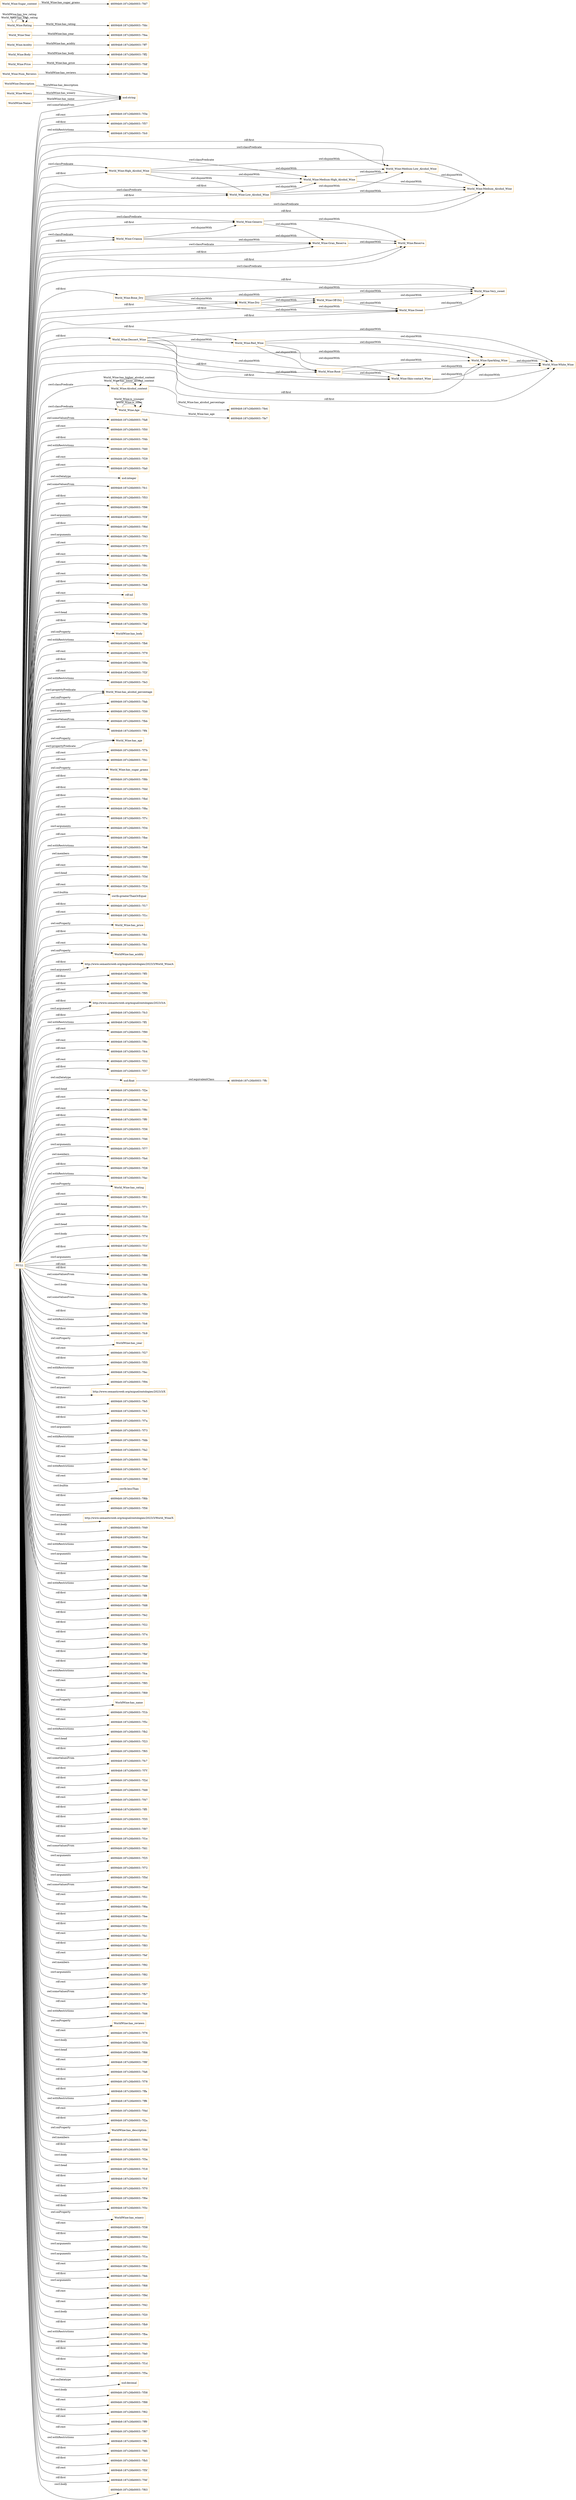 digraph ar2dtool_diagram { 
rankdir=LR;
size="1501"
node [shape = rectangle, color="orange"]; "World_Wine:Medium_Alcohol_Wine" "World_Wine:Medium-High_Alcohol_Wine" "World_Wine:Low_Alcohol_Wine" "World_Wine:Num_Reviews" "World_Wine:Price" "World_Wine:Generic" "World_Wine:Medium-Low_Alcohol_Wine" "World_Wine:High_Alcohol_Wine" "World_Wine:Very_sweet" "World_Wine:Body" "World_Wine:Sweet" "World_Wine:White_Wine" "World_Wine:Acidity" "World_Wine:Year" "World_Wine:Rating" "World_Wine:Skin-contact_Wine" "World_Wine:Sugar_content" "World_Wine:Bone_Dry" "World_Wine:Rosé" "WorldWine:Description" "World_Wine:Gran_Reserva" "World_Wine:Off-Dry" "World_Wine:Dry" "World_Wine:Dessert_Wine" "World_Wine:Crianza" "World_Wine:Reserva" "World_Wine:Alcohol_content" "World_Wine:Winery" "World_Wine:Age" "World_Wine:Red_Wine" "WorldWine:Name" "World_Wine:Sparkling_Wine" ; /*classes style*/
	"World_Wine:Skin-contact_Wine" -> "World_Wine:White_Wine" [ label = "owl:disjointWith" ];
	"World_Wine:Skin-contact_Wine" -> "World_Wine:Sparkling_Wine" [ label = "owl:disjointWith" ];
	"World_Wine:Red_Wine" -> "World_Wine:White_Wine" [ label = "owl:disjointWith" ];
	"World_Wine:Red_Wine" -> "World_Wine:Sparkling_Wine" [ label = "owl:disjointWith" ];
	"World_Wine:Red_Wine" -> "World_Wine:Skin-contact_Wine" [ label = "owl:disjointWith" ];
	"World_Wine:Red_Wine" -> "World_Wine:Rosé" [ label = "owl:disjointWith" ];
	"World_Wine:Dessert_Wine" -> "World_Wine:Rosé" [ label = "owl:disjointWith" ];
	"World_Wine:Dessert_Wine" -> "World_Wine:Sparkling_Wine" [ label = "owl:disjointWith" ];
	"World_Wine:Dessert_Wine" -> "World_Wine:Skin-contact_Wine" [ label = "owl:disjointWith" ];
	"World_Wine:Dessert_Wine" -> "World_Wine:White_Wine" [ label = "owl:disjointWith" ];
	"World_Wine:Dessert_Wine" -> "World_Wine:Red_Wine" [ label = "owl:disjointWith" ];
	"World_Wine:Crianza" -> "World_Wine:Reserva" [ label = "owl:disjointWith" ];
	"World_Wine:Crianza" -> "World_Wine:Gran_Reserva" [ label = "owl:disjointWith" ];
	"World_Wine:Crianza" -> "World_Wine:Generic" [ label = "owl:disjointWith" ];
	"World_Wine:Rosé" -> "World_Wine:White_Wine" [ label = "owl:disjointWith" ];
	"World_Wine:Rosé" -> "World_Wine:Sparkling_Wine" [ label = "owl:disjointWith" ];
	"World_Wine:Rosé" -> "World_Wine:Skin-contact_Wine" [ label = "owl:disjointWith" ];
	"World_Wine:Medium-High_Alcohol_Wine" -> "World_Wine:Medium_Alcohol_Wine" [ label = "owl:disjointWith" ];
	"World_Wine:Medium-High_Alcohol_Wine" -> "World_Wine:Medium-Low_Alcohol_Wine" [ label = "owl:disjointWith" ];
	"NULL" -> "46094b9:187c26b0003:-7fa8" [ label = "owl:someValuesFrom" ];
	"NULL" -> "46094b9:187c26b0003:-7f50" [ label = "rdf:rest" ];
	"NULL" -> "46094b9:187c26b0003:-7f4b" [ label = "rdf:first" ];
	"NULL" -> "46094b9:187c26b0003:-7fd0" [ label = "owl:withRestrictions" ];
	"NULL" -> "46094b9:187c26b0003:-7f29" [ label = "rdf:rest" ];
	"NULL" -> "46094b9:187c26b0003:-7fa0" [ label = "rdf:rest" ];
	"NULL" -> "xsd:integer" [ label = "owl:onDatatype" ];
	"NULL" -> "46094b9:187c26b0003:-7fc1" [ label = "owl:someValuesFrom" ];
	"NULL" -> "46094b9:187c26b0003:-7f53" [ label = "rdf:first" ];
	"NULL" -> "46094b9:187c26b0003:-7f96" [ label = "rdf:rest" ];
	"NULL" -> "46094b9:187c26b0003:-7f3f" [ label = "swrl:arguments" ];
	"NULL" -> "46094b9:187c26b0003:-7f6d" [ label = "rdf:first" ];
	"NULL" -> "46094b9:187c26b0003:-7f43" [ label = "swrl:arguments" ];
	"NULL" -> "46094b9:187c26b0003:-7f75" [ label = "rdf:rest" ];
	"NULL" -> "World_Wine:Generic" [ label = "swrl:classPredicate" ];
	"NULL" -> "46094b9:187c26b0003:-7f8e" [ label = "rdf:rest" ];
	"NULL" -> "World_Wine:Red_Wine" [ label = "rdf:first" ];
	"NULL" -> "46094b9:187c26b0003:-7f91" [ label = "rdf:rest" ];
	"NULL" -> "46094b9:187c26b0003:-7f54" [ label = "rdf:rest" ];
	"NULL" -> "46094b9:187c26b0003:-7fe8" [ label = "rdf:first" ];
	"NULL" -> "rdf:nil" [ label = "rdf:rest" ];
	"NULL" -> "46094b9:187c26b0003:-7f33" [ label = "rdf:rest" ];
	"NULL" -> "46094b9:187c26b0003:-7f5b" [ label = "swrl:head" ];
	"NULL" -> "World_Wine:Crianza" [ label = "rdf:first" ];
	"NULL" -> "46094b9:187c26b0003:-7faf" [ label = "rdf:first" ];
	"NULL" -> "WorldWine:has_body" [ label = "owl:onProperty" ];
	"NULL" -> "46094b9:187c26b0003:-7fb6" [ label = "owl:withRestrictions" ];
	"NULL" -> "46094b9:187c26b0003:-7f79" [ label = "rdf:rest" ];
	"NULL" -> "46094b9:187c26b0003:-7f5e" [ label = "rdf:first" ];
	"NULL" -> "46094b9:187c26b0003:-7f2f" [ label = "rdf:rest" ];
	"NULL" -> "46094b9:187c26b0003:-7fe3" [ label = "owl:withRestrictions" ];
	"NULL" -> "World_Wine:has_alcohol_percentage" [ label = "swrl:propertyPredicate" ];
	"NULL" -> "46094b9:187c26b0003:-7fab" [ label = "rdf:first" ];
	"NULL" -> "46094b9:187c26b0003:-7f30" [ label = "swrl:arguments" ];
	"NULL" -> "World_Wine:Medium-High_Alcohol_Wine" [ label = "rdf:first" ];
	"NULL" -> "46094b9:187c26b0003:-7fbb" [ label = "owl:someValuesFrom" ];
	"NULL" -> "46094b9:187c26b0003:-7ff4" [ label = "rdf:rest" ];
	"NULL" -> "World_Wine:has_age" [ label = "owl:onProperty" ];
	"NULL" -> "46094b9:187c26b0003:-7f7b" [ label = "rdf:rest" ];
	"NULL" -> "World_Wine:White_Wine" [ label = "rdf:first" ];
	"NULL" -> "46094b9:187c26b0003:-7f41" [ label = "rdf:rest" ];
	"NULL" -> "World_Wine:has_sugar_grams" [ label = "owl:onProperty" ];
	"NULL" -> "46094b9:187c26b0003:-7f8b" [ label = "rdf:first" ];
	"NULL" -> "46094b9:187c26b0003:-7fdd" [ label = "rdf:first" ];
	"NULL" -> "46094b9:187c26b0003:-7fbd" [ label = "rdf:first" ];
	"NULL" -> "46094b9:187c26b0003:-7f8a" [ label = "rdf:rest" ];
	"NULL" -> "46094b9:187c26b0003:-7f7c" [ label = "rdf:first" ];
	"NULL" -> "46094b9:187c26b0003:-7f34" [ label = "swrl:arguments" ];
	"NULL" -> "46094b9:187c26b0003:-7fbe" [ label = "rdf:rest" ];
	"NULL" -> "46094b9:187c26b0003:-7fe6" [ label = "owl:withRestrictions" ];
	"NULL" -> "World_Wine:Sweet" [ label = "rdf:first" ];
	"NULL" -> "46094b9:187c26b0003:-7f99" [ label = "owl:members" ];
	"NULL" -> "46094b9:187c26b0003:-7f45" [ label = "rdf:rest" ];
	"NULL" -> "46094b9:187c26b0003:-7f3d" [ label = "swrl:head" ];
	"NULL" -> "46094b9:187c26b0003:-7f24" [ label = "rdf:rest" ];
	"NULL" -> "swrlb:greaterThanOrEqual" [ label = "swrl:builtin" ];
	"NULL" -> "World_Wine:Low_Alcohol_Wine" [ label = "swrl:classPredicate" ];
	"NULL" -> "World_Wine:Bone_Dry" [ label = "rdf:first" ];
	"NULL" -> "46094b9:187c26b0003:-7f17" [ label = "rdf:first" ];
	"NULL" -> "46094b9:187c26b0003:-7f1c" [ label = "rdf:rest" ];
	"NULL" -> "World_Wine:Generic" [ label = "rdf:first" ];
	"NULL" -> "World_Wine:has_price" [ label = "owl:onProperty" ];
	"NULL" -> "46094b9:187c26b0003:-7fb1" [ label = "rdf:first" ];
	"NULL" -> "46094b9:187c26b0003:-7fe1" [ label = "rdf:rest" ];
	"NULL" -> "WorldWine:has_acidity" [ label = "owl:onProperty" ];
	"NULL" -> "http://www.semanticweb.org/miguel/ontologies/2023/3/World_Wine/A" [ label = "rdf:first" ];
	"NULL" -> "46094b9:187c26b0003:-7ff3" [ label = "rdf:first" ];
	"NULL" -> "46094b9:187c26b0003:-7fda" [ label = "rdf:first" ];
	"NULL" -> "46094b9:187c26b0003:-7f95" [ label = "rdf:rest" ];
	"NULL" -> "http://www.semanticweb.org/miguel/ontologies/2023/3/A" [ label = "rdf:first" ];
	"NULL" -> "46094b9:187c26b0003:-7fc3" [ label = "rdf:first" ];
	"NULL" -> "46094b9:187c26b0003:-7ff1" [ label = "owl:withRestrictions" ];
	"NULL" -> "46094b9:187c26b0003:-7f90" [ label = "rdf:rest" ];
	"NULL" -> "46094b9:187c26b0003:-7f6c" [ label = "rdf:rest" ];
	"NULL" -> "World_Wine:Age" [ label = "swrl:classPredicate" ];
	"NULL" -> "46094b9:187c26b0003:-7fc4" [ label = "rdf:rest" ];
	"NULL" -> "46094b9:187c26b0003:-7f32" [ label = "rdf:rest" ];
	"NULL" -> "World_Wine:Alcohol_content" [ label = "swrl:classPredicate" ];
	"NULL" -> "xsd:string" [ label = "owl:someValuesFrom" ];
	"NULL" -> "46094b9:187c26b0003:-7fa3" [ label = "rdf:rest" ];
	"NULL" -> "46094b9:187c26b0003:-7f9c" [ label = "rdf:rest" ];
	"NULL" -> "46094b9:187c26b0003:-7ff0" [ label = "rdf:first" ];
	"NULL" -> "46094b9:187c26b0003:-7f36" [ label = "rdf:rest" ];
	"NULL" -> "46094b9:187c26b0003:-7f46" [ label = "rdf:first" ];
	"NULL" -> "46094b9:187c26b0003:-7f77" [ label = "swrl:arguments" ];
	"NULL" -> "46094b9:187c26b0003:-7fa4" [ label = "owl:members" ];
	"NULL" -> "46094b9:187c26b0003:-7f26" [ label = "rdf:first" ];
	"NULL" -> "46094b9:187c26b0003:-7fac" [ label = "owl:withRestrictions" ];
	"NULL" -> "World_Wine:Medium_Alcohol_Wine" [ label = "swrl:classPredicate" ];
	"NULL" -> "World_Wine:has_rating" [ label = "owl:onProperty" ];
	"NULL" -> "46094b9:187c26b0003:-7f61" [ label = "rdf:rest" ];
	"NULL" -> "46094b9:187c26b0003:-7f71" [ label = "swrl:head" ];
	"NULL" -> "World_Wine:Reserva" [ label = "rdf:first" ];
	"NULL" -> "World_Wine:has_alcohol_percentage" [ label = "owl:onProperty" ];
	"NULL" -> "46094b9:187c26b0003:-7f19" [ label = "rdf:rest" ];
	"NULL" -> "46094b9:187c26b0003:-7f4c" [ label = "swrl:head" ];
	"NULL" -> "46094b9:187c26b0003:-7f7d" [ label = "swrl:body" ];
	"NULL" -> "46094b9:187c26b0003:-7f1f" [ label = "rdf:first" ];
	"NULL" -> "46094b9:187c26b0003:-7f86" [ label = "swrl:arguments" ];
	"NULL" -> "46094b9:187c26b0003:-7f81" [ label = "rdf:rest" ];
	"NULL" -> "46094b9:187c26b0003:-7f89" [ label = "rdf:first" ];
	"NULL" -> "46094b9:187c26b0003:-7fcb" [ label = "owl:someValuesFrom" ];
	"NULL" -> "46094b9:187c26b0003:-7f8c" [ label = "swrl:body" ];
	"NULL" -> "46094b9:187c26b0003:-7fb3" [ label = "owl:someValuesFrom" ];
	"NULL" -> "46094b9:187c26b0003:-7f39" [ label = "rdf:first" ];
	"NULL" -> "46094b9:187c26b0003:-7fc6" [ label = "owl:withRestrictions" ];
	"NULL" -> "46094b9:187c26b0003:-7fc9" [ label = "rdf:first" ];
	"NULL" -> "WorldWine:has_year" [ label = "owl:onProperty" ];
	"NULL" -> "46094b9:187c26b0003:-7f27" [ label = "rdf:rest" ];
	"NULL" -> "46094b9:187c26b0003:-7f55" [ label = "rdf:first" ];
	"NULL" -> "46094b9:187c26b0003:-7fec" [ label = "owl:withRestrictions" ];
	"NULL" -> "46094b9:187c26b0003:-7f94" [ label = "rdf:rest" ];
	"NULL" -> "World_Wine:High_Alcohol_Wine" [ label = "rdf:first" ];
	"NULL" -> "http://www.semanticweb.org/miguel/ontologies/2023/3/X" [ label = "swrl:argument1" ];
	"NULL" -> "World_Wine:Medium-Low_Alcohol_Wine" [ label = "rdf:first" ];
	"NULL" -> "46094b9:187c26b0003:-7fe5" [ label = "rdf:first" ];
	"NULL" -> "46094b9:187c26b0003:-7fc5" [ label = "rdf:first" ];
	"NULL" -> "World_Wine:Medium-High_Alcohol_Wine" [ label = "swrl:classPredicate" ];
	"NULL" -> "46094b9:187c26b0003:-7f7a" [ label = "rdf:first" ];
	"NULL" -> "46094b9:187c26b0003:-7f73" [ label = "swrl:arguments" ];
	"NULL" -> "46094b9:187c26b0003:-7fdb" [ label = "owl:withRestrictions" ];
	"NULL" -> "46094b9:187c26b0003:-7fa2" [ label = "rdf:rest" ];
	"NULL" -> "46094b9:187c26b0003:-7f9b" [ label = "rdf:rest" ];
	"NULL" -> "46094b9:187c26b0003:-7fa7" [ label = "owl:withRestrictions" ];
	"NULL" -> "46094b9:187c26b0003:-7f98" [ label = "rdf:rest" ];
	"NULL" -> "swrlb:lessThan" [ label = "swrl:builtin" ];
	"NULL" -> "46094b9:187c26b0003:-7f6b" [ label = "rdf:first" ];
	"NULL" -> "World_Wine:Dry" [ label = "rdf:first" ];
	"NULL" -> "46094b9:187c26b0003:-7f56" [ label = "rdf:rest" ];
	"NULL" -> "http://www.semanticweb.org/miguel/ontologies/2023/3/World_Wine/X" [ label = "swrl:argument1" ];
	"NULL" -> "World_Wine:Dessert_Wine" [ label = "rdf:first" ];
	"NULL" -> "46094b9:187c26b0003:-7f49" [ label = "swrl:body" ];
	"NULL" -> "46094b9:187c26b0003:-7fcd" [ label = "rdf:first" ];
	"NULL" -> "46094b9:187c26b0003:-7fde" [ label = "owl:withRestrictions" ];
	"NULL" -> "46094b9:187c26b0003:-7f4e" [ label = "swrl:arguments" ];
	"NULL" -> "46094b9:187c26b0003:-7f80" [ label = "swrl:head" ];
	"NULL" -> "46094b9:187c26b0003:-7f48" [ label = "rdf:first" ];
	"NULL" -> "46094b9:187c26b0003:-7fe9" [ label = "owl:withRestrictions" ];
	"NULL" -> "46094b9:187c26b0003:-7ff8" [ label = "rdf:first" ];
	"NULL" -> "46094b9:187c26b0003:-7fd8" [ label = "rdf:first" ];
	"NULL" -> "46094b9:187c26b0003:-7fe2" [ label = "rdf:first" ];
	"NULL" -> "World_Wine:Low_Alcohol_Wine" [ label = "rdf:first" ];
	"NULL" -> "46094b9:187c26b0003:-7f22" [ label = "rdf:first" ];
	"NULL" -> "46094b9:187c26b0003:-7f74" [ label = "rdf:first" ];
	"NULL" -> "46094b9:187c26b0003:-7fb0" [ label = "rdf:rest" ];
	"NULL" -> "46094b9:187c26b0003:-7fbf" [ label = "rdf:first" ];
	"NULL" -> "46094b9:187c26b0003:-7f60" [ label = "rdf:first" ];
	"NULL" -> "World_Wine:High_Alcohol_Wine" [ label = "swrl:classPredicate" ];
	"NULL" -> "46094b9:187c26b0003:-7fca" [ label = "owl:withRestrictions" ];
	"NULL" -> "46094b9:187c26b0003:-7f85" [ label = "rdf:rest" ];
	"NULL" -> "World_Wine:Medium_Alcohol_Wine" [ label = "rdf:first" ];
	"NULL" -> "World_Wine:has_age" [ label = "swrl:propertyPredicate" ];
	"NULL" -> "46094b9:187c26b0003:-7f69" [ label = "rdf:first" ];
	"NULL" -> "WorldWine:has_name" [ label = "owl:onProperty" ];
	"NULL" -> "46094b9:187c26b0003:-7f1b" [ label = "rdf:first" ];
	"NULL" -> "46094b9:187c26b0003:-7f5c" [ label = "rdf:rest" ];
	"NULL" -> "World_Wine:Skin-contact_Wine" [ label = "rdf:first" ];
	"NULL" -> "World_Wine:Sparkling_Wine" [ label = "rdf:first" ];
	"NULL" -> "46094b9:187c26b0003:-7fb2" [ label = "owl:withRestrictions" ];
	"NULL" -> "46094b9:187c26b0003:-7f23" [ label = "swrl:head" ];
	"NULL" -> "46094b9:187c26b0003:-7f65" [ label = "rdf:first" ];
	"NULL" -> "46094b9:187c26b0003:-7fc7" [ label = "owl:someValuesFrom" ];
	"NULL" -> "46094b9:187c26b0003:-7f7f" [ label = "rdf:first" ];
	"NULL" -> "46094b9:187c26b0003:-7f2d" [ label = "rdf:first" ];
	"NULL" -> "46094b9:187c26b0003:-7fd9" [ label = "rdf:rest" ];
	"NULL" -> "46094b9:187c26b0003:-7f47" [ label = "rdf:rest" ];
	"NULL" -> "World_Wine:Gran_Reserva" [ label = "rdf:first" ];
	"NULL" -> "World_Wine:Medium-Low_Alcohol_Wine" [ label = "swrl:classPredicate" ];
	"NULL" -> "46094b9:187c26b0003:-7ff5" [ label = "rdf:first" ];
	"NULL" -> "46094b9:187c26b0003:-7f35" [ label = "rdf:first" ];
	"NULL" -> "46094b9:187c26b0003:-7f87" [ label = "rdf:first" ];
	"NULL" -> "46094b9:187c26b0003:-7f1e" [ label = "rdf:rest" ];
	"NULL" -> "46094b9:187c26b0003:-7fd1" [ label = "owl:someValuesFrom" ];
	"NULL" -> "46094b9:187c26b0003:-7f25" [ label = "swrl:arguments" ];
	"NULL" -> "46094b9:187c26b0003:-7f72" [ label = "rdf:rest" ];
	"NULL" -> "46094b9:187c26b0003:-7f5d" [ label = "swrl:arguments" ];
	"NULL" -> "46094b9:187c26b0003:-7fad" [ label = "owl:someValuesFrom" ];
	"NULL" -> "46094b9:187c26b0003:-7f51" [ label = "rdf:rest" ];
	"NULL" -> "46094b9:187c26b0003:-7f6a" [ label = "rdf:rest" ];
	"NULL" -> "World_Wine:Gran_Reserva" [ label = "swrl:classPredicate" ];
	"NULL" -> "46094b9:187c26b0003:-7fee" [ label = "rdf:first" ];
	"NULL" -> "46094b9:187c26b0003:-7f31" [ label = "rdf:first" ];
	"NULL" -> "46094b9:187c26b0003:-7fa1" [ label = "rdf:rest" ];
	"NULL" -> "46094b9:187c26b0003:-7f83" [ label = "rdf:first" ];
	"NULL" -> "World_Wine:Rosé" [ label = "rdf:first" ];
	"NULL" -> "46094b9:187c26b0003:-7fef" [ label = "rdf:rest" ];
	"NULL" -> "46094b9:187c26b0003:-7f92" [ label = "owl:members" ];
	"NULL" -> "46094b9:187c26b0003:-7f82" [ label = "swrl:arguments" ];
	"NULL" -> "46094b9:187c26b0003:-7f97" [ label = "rdf:rest" ];
	"NULL" -> "46094b9:187c26b0003:-7fb7" [ label = "owl:someValuesFrom" ];
	"NULL" -> "46094b9:187c26b0003:-7fce" [ label = "rdf:rest" ];
	"NULL" -> "46094b9:187c26b0003:-7fd6" [ label = "owl:withRestrictions" ];
	"NULL" -> "WorldWine:has_reviews" [ label = "owl:onProperty" ];
	"NULL" -> "46094b9:187c26b0003:-7f76" [ label = "rdf:rest" ];
	"NULL" -> "46094b9:187c26b0003:-7f2b" [ label = "swrl:body" ];
	"NULL" -> "46094b9:187c26b0003:-7f66" [ label = "swrl:head" ];
	"NULL" -> "46094b9:187c26b0003:-7f8f" [ label = "rdf:rest" ];
	"NULL" -> "46094b9:187c26b0003:-7fa6" [ label = "rdf:first" ];
	"NULL" -> "46094b9:187c26b0003:-7f78" [ label = "rdf:first" ];
	"NULL" -> "46094b9:187c26b0003:-7ffa" [ label = "rdf:first" ];
	"NULL" -> "46094b9:187c26b0003:-7ff6" [ label = "owl:withRestrictions" ];
	"NULL" -> "http://www.semanticweb.org/miguel/ontologies/2023/3/World_Wine/A" [ label = "swrl:argument2" ];
	"NULL" -> "46094b9:187c26b0003:-7f4d" [ label = "rdf:rest" ];
	"NULL" -> "46094b9:187c26b0003:-7f2a" [ label = "rdf:first" ];
	"NULL" -> "WorldWine:has_description" [ label = "owl:onProperty" ];
	"NULL" -> "46094b9:187c26b0003:-7f9e" [ label = "owl:members" ];
	"NULL" -> "46094b9:187c26b0003:-7f28" [ label = "rdf:first" ];
	"NULL" -> "46094b9:187c26b0003:-7f3a" [ label = "swrl:body" ];
	"NULL" -> "46094b9:187c26b0003:-7f18" [ label = "swrl:head" ];
	"NULL" -> "46094b9:187c26b0003:-7fcf" [ label = "rdf:first" ];
	"NULL" -> "46094b9:187c26b0003:-7f70" [ label = "rdf:first" ];
	"NULL" -> "46094b9:187c26b0003:-7f6e" [ label = "swrl:body" ];
	"NULL" -> "46094b9:187c26b0003:-7f3c" [ label = "rdf:first" ];
	"NULL" -> "WorldWine:has_winery" [ label = "owl:onProperty" ];
	"NULL" -> "http://www.semanticweb.org/miguel/ontologies/2023/3/A" [ label = "swrl:argument2" ];
	"NULL" -> "46094b9:187c26b0003:-7f38" [ label = "rdf:rest" ];
	"NULL" -> "46094b9:187c26b0003:-7f44" [ label = "rdf:first" ];
	"NULL" -> "World_Wine:Crianza" [ label = "swrl:classPredicate" ];
	"NULL" -> "46094b9:187c26b0003:-7f52" [ label = "swrl:arguments" ];
	"NULL" -> "46094b9:187c26b0003:-7f1a" [ label = "swrl:arguments" ];
	"NULL" -> "46094b9:187c26b0003:-7f84" [ label = "rdf:rest" ];
	"NULL" -> "46094b9:187c26b0003:-7feb" [ label = "rdf:first" ];
	"NULL" -> "46094b9:187c26b0003:-7f68" [ label = "swrl:arguments" ];
	"NULL" -> "46094b9:187c26b0003:-7f9d" [ label = "rdf:rest" ];
	"NULL" -> "46094b9:187c26b0003:-7f42" [ label = "rdf:rest" ];
	"NULL" -> "46094b9:187c26b0003:-7f20" [ label = "swrl:body" ];
	"NULL" -> "46094b9:187c26b0003:-7fb9" [ label = "rdf:first" ];
	"NULL" -> "46094b9:187c26b0003:-7fba" [ label = "owl:withRestrictions" ];
	"NULL" -> "46094b9:187c26b0003:-7f40" [ label = "rdf:first" ];
	"NULL" -> "46094b9:187c26b0003:-7fe0" [ label = "rdf:first" ];
	"NULL" -> "World_Wine:Very_sweet" [ label = "rdf:first" ];
	"NULL" -> "46094b9:187c26b0003:-7f1d" [ label = "rdf:first" ];
	"NULL" -> "World_Wine:Reserva" [ label = "swrl:classPredicate" ];
	"NULL" -> "46094b9:187c26b0003:-7f5a" [ label = "rdf:first" ];
	"NULL" -> "xsd:decimal" [ label = "owl:onDatatype" ];
	"NULL" -> "46094b9:187c26b0003:-7f58" [ label = "swrl:body" ];
	"NULL" -> "46094b9:187c26b0003:-7f88" [ label = "rdf:rest" ];
	"NULL" -> "46094b9:187c26b0003:-7f62" [ label = "rdf:first" ];
	"NULL" -> "46094b9:187c26b0003:-7ff9" [ label = "rdf:rest" ];
	"NULL" -> "46094b9:187c26b0003:-7f67" [ label = "rdf:rest" ];
	"NULL" -> "46094b9:187c26b0003:-7ffb" [ label = "owl:withRestrictions" ];
	"NULL" -> "46094b9:187c26b0003:-7fd5" [ label = "rdf:first" ];
	"NULL" -> "46094b9:187c26b0003:-7fb5" [ label = "rdf:first" ];
	"NULL" -> "46094b9:187c26b0003:-7f5f" [ label = "rdf:rest" ];
	"NULL" -> "46094b9:187c26b0003:-7f4f" [ label = "rdf:first" ];
	"NULL" -> "46094b9:187c26b0003:-7f63" [ label = "swrl:body" ];
	"NULL" -> "World_Wine:Off-Dry" [ label = "rdf:first" ];
	"NULL" -> "46094b9:187c26b0003:-7f3e" [ label = "rdf:rest" ];
	"NULL" -> "46094b9:187c26b0003:-7f57" [ label = "rdf:first" ];
	"NULL" -> "46094b9:187c26b0003:-7fc0" [ label = "owl:withRestrictions" ];
	"NULL" -> "46094b9:187c26b0003:-7f37" [ label = "rdf:first" ];
	"NULL" -> "xsd:float" [ label = "owl:onDatatype" ];
	"NULL" -> "46094b9:187c26b0003:-7f2e" [ label = "swrl:head" ];
	"World_Wine:Generic" -> "World_Wine:Reserva" [ label = "owl:disjointWith" ];
	"World_Wine:Generic" -> "World_Wine:Gran_Reserva" [ label = "owl:disjointWith" ];
	"World_Wine:Sweet" -> "World_Wine:Very_sweet" [ label = "owl:disjointWith" ];
	"World_Wine:Sparkling_Wine" -> "World_Wine:White_Wine" [ label = "owl:disjointWith" ];
	"World_Wine:Medium-Low_Alcohol_Wine" -> "World_Wine:Medium_Alcohol_Wine" [ label = "owl:disjointWith" ];
	"World_Wine:Gran_Reserva" -> "World_Wine:Reserva" [ label = "owl:disjointWith" ];
	"World_Wine:Low_Alcohol_Wine" -> "World_Wine:Medium_Alcohol_Wine" [ label = "owl:disjointWith" ];
	"World_Wine:Low_Alcohol_Wine" -> "World_Wine:Medium-Low_Alcohol_Wine" [ label = "owl:disjointWith" ];
	"World_Wine:Low_Alcohol_Wine" -> "World_Wine:Medium-High_Alcohol_Wine" [ label = "owl:disjointWith" ];
	"World_Wine:Dry" -> "World_Wine:Very_sweet" [ label = "owl:disjointWith" ];
	"World_Wine:Dry" -> "World_Wine:Sweet" [ label = "owl:disjointWith" ];
	"World_Wine:Dry" -> "World_Wine:Off-Dry" [ label = "owl:disjointWith" ];
	"World_Wine:Bone_Dry" -> "World_Wine:Very_sweet" [ label = "owl:disjointWith" ];
	"World_Wine:Bone_Dry" -> "World_Wine:Sweet" [ label = "owl:disjointWith" ];
	"World_Wine:Bone_Dry" -> "World_Wine:Off-Dry" [ label = "owl:disjointWith" ];
	"World_Wine:Bone_Dry" -> "World_Wine:Dry" [ label = "owl:disjointWith" ];
	"World_Wine:Off-Dry" -> "World_Wine:Very_sweet" [ label = "owl:disjointWith" ];
	"World_Wine:Off-Dry" -> "World_Wine:Sweet" [ label = "owl:disjointWith" ];
	"World_Wine:High_Alcohol_Wine" -> "World_Wine:Medium_Alcohol_Wine" [ label = "owl:disjointWith" ];
	"World_Wine:High_Alcohol_Wine" -> "World_Wine:Medium-Low_Alcohol_Wine" [ label = "owl:disjointWith" ];
	"World_Wine:High_Alcohol_Wine" -> "World_Wine:Medium-High_Alcohol_Wine" [ label = "owl:disjointWith" ];
	"World_Wine:High_Alcohol_Wine" -> "World_Wine:Low_Alcohol_Wine" [ label = "owl:disjointWith" ];
	"xsd:float" -> "46094b9:187c26b0003:-7ffc" [ label = "owl:equivalentClass" ];
	"World_Wine:Body" -> "46094b9:187c26b0003:-7ff2" [ label = "WorldWine:has_body" ];
	"World_Wine:Price" -> "46094b9:187c26b0003:-7fdf" [ label = "World_Wine:has_price" ];
	"WorldWine:Name" -> "xsd:string" [ label = "WorldWine:has_name" ];
	"World_Wine:Alcohol_content" -> "World_Wine:Alcohol_content" [ label = "World_Wine:has_lower_alcohol_content" ];
	"World_Wine:Winery" -> "xsd:string" [ label = "WorldWine:has_winery" ];
	"World_Wine:Sugar_content" -> "46094b9:187c26b0003:-7fd7" [ label = "World_Wine:has_sugar_grams" ];
	"World_Wine:Rating" -> "World_Wine:Rating" [ label = "World_Wine:has_high_rating" ];
	"World_Wine:Alcohol_content" -> "46094b9:187c26b0003:-7fe4" [ label = "World_Wine:has_alcohol_percentage" ];
	"World_Wine:Alcohol_content" -> "World_Wine:Alcohol_content" [ label = "World_Wine:has_higher_alcohol_content" ];
	"World_Wine:Age" -> "World_Wine:Age" [ label = "World_Wine:is_older" ];
	"World_Wine:Rating" -> "World_Wine:Rating" [ label = "WorldWine:has_low_rating" ];
	"WorldWine:Description" -> "xsd:string" [ label = "WorldWine:has_description" ];
	"World_Wine:Acidity" -> "46094b9:187c26b0003:-7ff7" [ label = "WorldWine:has_acidity" ];
	"World_Wine:Year" -> "46094b9:187c26b0003:-7fea" [ label = "WorldWine:has_year" ];
	"World_Wine:Age" -> "46094b9:187c26b0003:-7fe7" [ label = "World_Wine:has_age" ];
	"World_Wine:Num_Reviews" -> "46094b9:187c26b0003:-7fed" [ label = "WorldWine:has_reviews" ];
	"World_Wine:Age" -> "World_Wine:Age" [ label = "World_Wine:is_younger" ];
	"World_Wine:Rating" -> "46094b9:187c26b0003:-7fdc" [ label = "World_Wine:has_rating" ];

}
